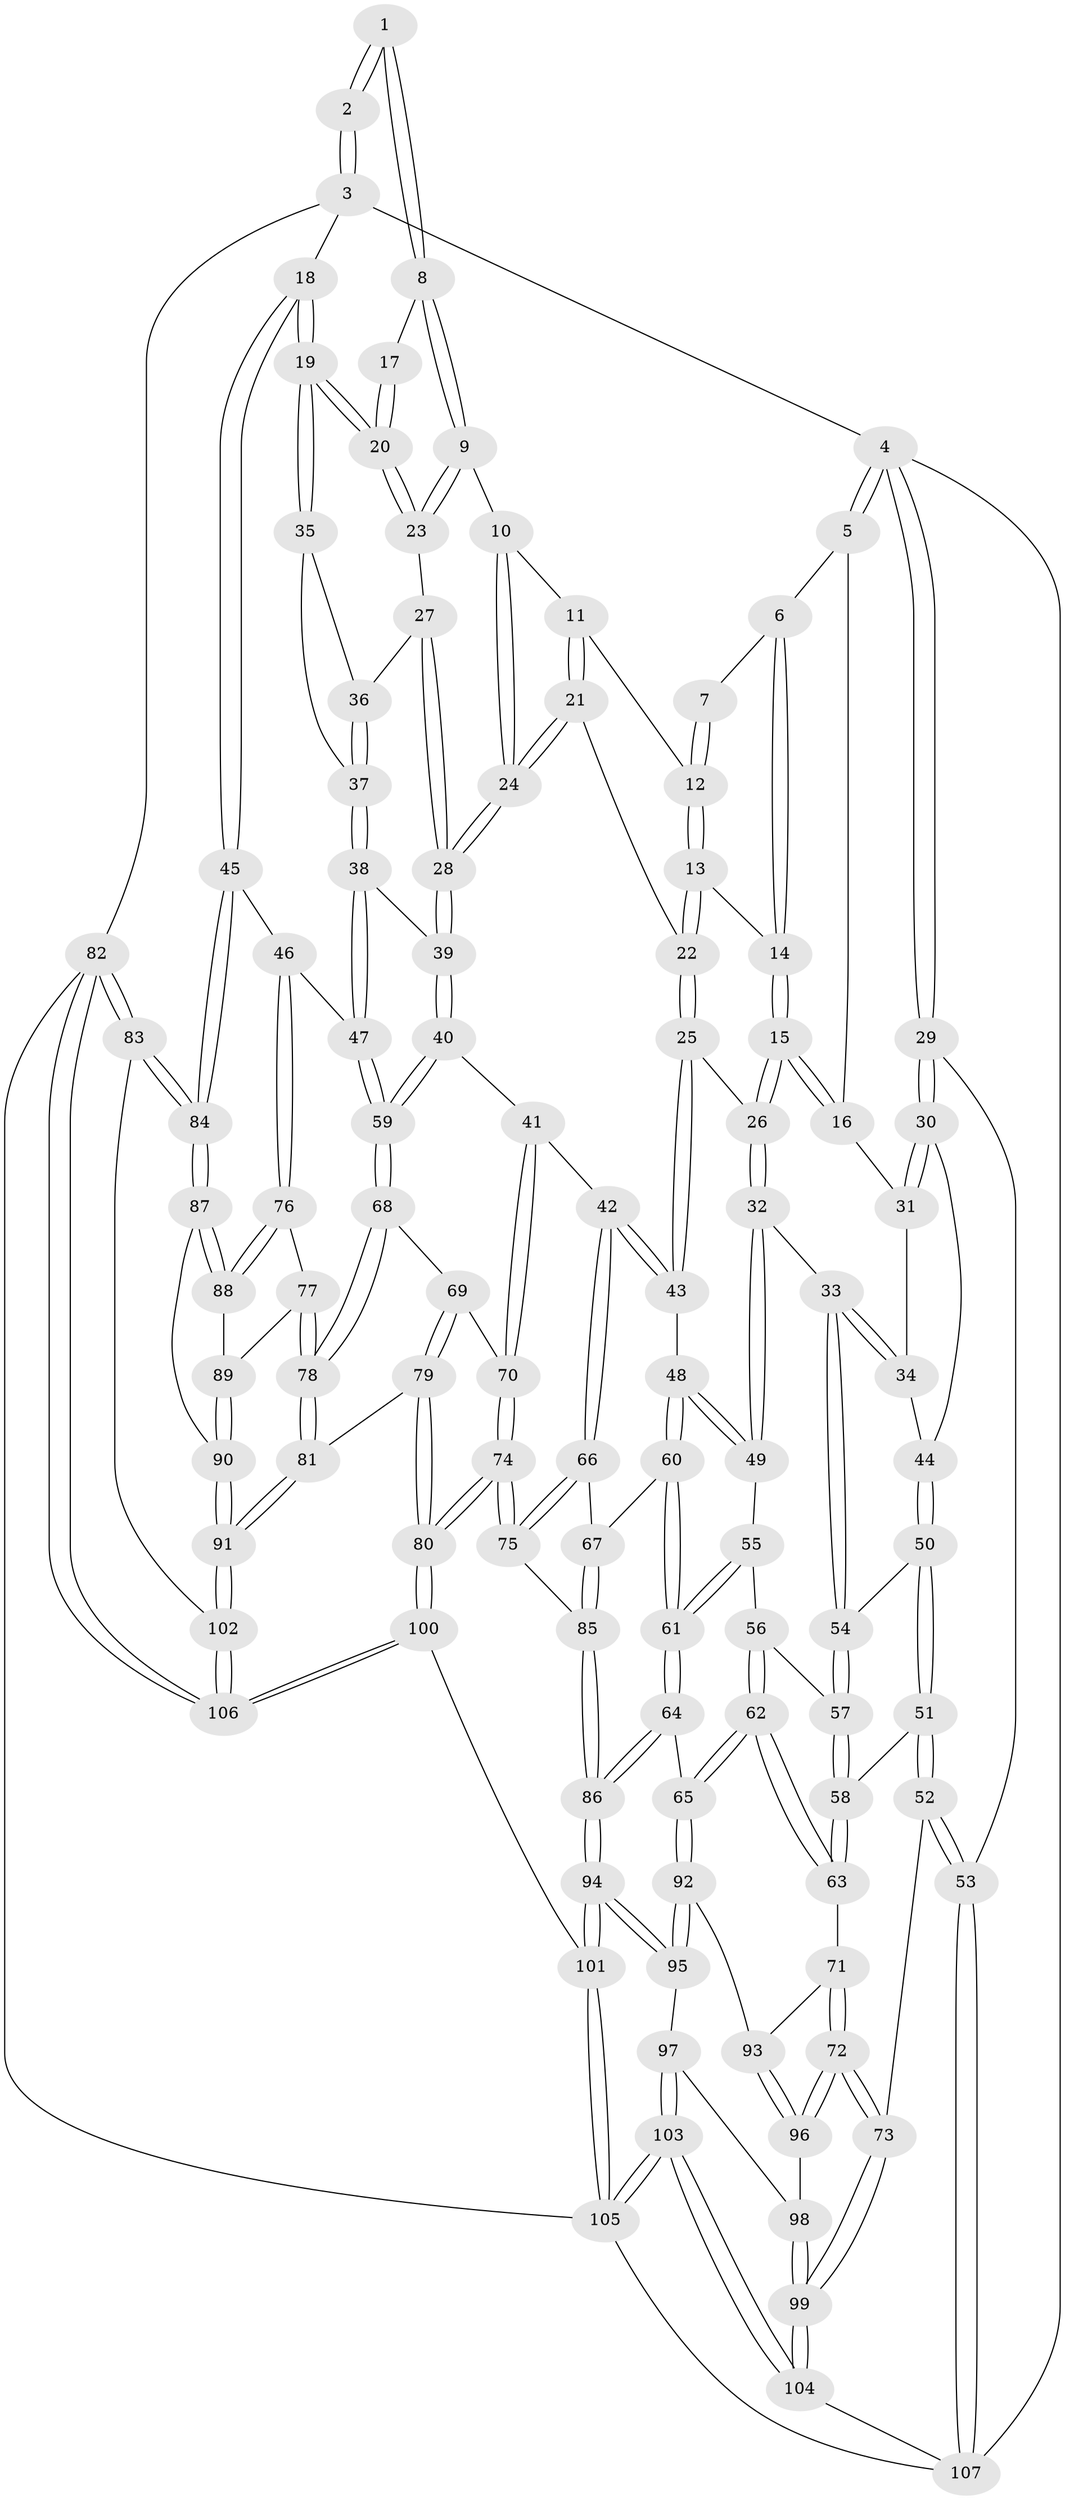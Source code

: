 // Generated by graph-tools (version 1.1) at 2025/16/03/09/25 04:16:47]
// undirected, 107 vertices, 264 edges
graph export_dot {
graph [start="1"]
  node [color=gray90,style=filled];
  1 [pos="+0.8753241535759233+0"];
  2 [pos="+1+0"];
  3 [pos="+1+0"];
  4 [pos="+0+0"];
  5 [pos="+0.2088595446331214+0"];
  6 [pos="+0.38569950239885964+0"];
  7 [pos="+0.5635129920521298+0"];
  8 [pos="+0.7972484430263336+0.12817102818352177"];
  9 [pos="+0.7842147036925101+0.15651223350682644"];
  10 [pos="+0.7565385025358017+0.15417910503440688"];
  11 [pos="+0.6590767746832892+0.1109803022328669"];
  12 [pos="+0.5710479349149694+0"];
  13 [pos="+0.5051767643867286+0.17980659550355085"];
  14 [pos="+0.41582967950710775+0.11441210029964367"];
  15 [pos="+0.344233968056628+0.22019564327281796"];
  16 [pos="+0.20054589833954536+0.13572918268544976"];
  17 [pos="+0.8780239401001619+0.10291189019399856"];
  18 [pos="+1+0.259574158951877"];
  19 [pos="+1+0.25824182380334854"];
  20 [pos="+1+0.2544767377074239"];
  21 [pos="+0.560562468054089+0.2530473790467779"];
  22 [pos="+0.5293673615653957+0.25152932303628406"];
  23 [pos="+0.8152262790373075+0.19608402850084294"];
  24 [pos="+0.6393061051669953+0.31312736965432114"];
  25 [pos="+0.5028840666337758+0.2670256677757356"];
  26 [pos="+0.39686901332571584+0.30362570888608587"];
  27 [pos="+0.7880252650015344+0.2824302375325796"];
  28 [pos="+0.680064574820991+0.36943982075657134"];
  29 [pos="+0+0.25838727885695517"];
  30 [pos="+0+0.2709480309869982"];
  31 [pos="+0.1722262514042041+0.17407474789566915"];
  32 [pos="+0.3687928222232831+0.36559268809452455"];
  33 [pos="+0.3010233342997957+0.38288080329798707"];
  34 [pos="+0.2016622560109289+0.3117942101436917"];
  35 [pos="+0.9417681601402873+0.32717433638239835"];
  36 [pos="+0.8023396569281728+0.29371837938402473"];
  37 [pos="+0.8531456202395392+0.3736822675093308"];
  38 [pos="+0.8092233037517195+0.4379067131594837"];
  39 [pos="+0.6843401012078746+0.41028593500880745"];
  40 [pos="+0.6453799243189604+0.4713788408112313"];
  41 [pos="+0.638259897223174+0.4772090782320587"];
  42 [pos="+0.5877473813391118+0.4953326101109093"];
  43 [pos="+0.5468592121017989+0.4820553712273811"];
  44 [pos="+0.1014034242618628+0.39034193985616017"];
  45 [pos="+1+0.35870246580628307"];
  46 [pos="+0.9374647139922326+0.5094216919529685"];
  47 [pos="+0.8431264621473754+0.4736071451150983"];
  48 [pos="+0.4998659904334756+0.47768823351275486"];
  49 [pos="+0.412042047355558+0.439834818360564"];
  50 [pos="+0.11751703153640325+0.4394027857576969"];
  51 [pos="+0.11287486141325583+0.45682190345743756"];
  52 [pos="+0+0.667450427964238"];
  53 [pos="+0+0.6704112237545421"];
  54 [pos="+0.26418507931556307+0.42650336381561366"];
  55 [pos="+0.398946732823147+0.469575640565166"];
  56 [pos="+0.2978509811681456+0.5343513864558502"];
  57 [pos="+0.257670946631611+0.505448624189793"];
  58 [pos="+0.2018476664758846+0.548869115802612"];
  59 [pos="+0.7784881783244975+0.5777584923929237"];
  60 [pos="+0.4376184700210833+0.6030866787568854"];
  61 [pos="+0.3792419676844875+0.6225346389174198"];
  62 [pos="+0.3385233589121916+0.6229476005188214"];
  63 [pos="+0.18936999249761322+0.6130505810708736"];
  64 [pos="+0.37914254381201906+0.6226393397570307"];
  65 [pos="+0.3395877628675487+0.6236254399150615"];
  66 [pos="+0.5609314055708556+0.5869356858352304"];
  67 [pos="+0.4769940298878292+0.6101069836214018"];
  68 [pos="+0.7823217028969134+0.5937191947197407"];
  69 [pos="+0.7514957823841286+0.6121399960450356"];
  70 [pos="+0.6782732297050601+0.603913628397925"];
  71 [pos="+0.18131032511992373+0.6210405374250696"];
  72 [pos="+0+0.6847200212499188"];
  73 [pos="+0+0.680444619088254"];
  74 [pos="+0.6399256038479794+0.7592175980093263"];
  75 [pos="+0.5975745911327259+0.7485917430828685"];
  76 [pos="+0.9102234478592888+0.6030112633429154"];
  77 [pos="+0.9026521243818395+0.6096041743868181"];
  78 [pos="+0.8477517921702704+0.6438177709867657"];
  79 [pos="+0.6773392959922457+0.7720827115761356"];
  80 [pos="+0.6661211245963751+0.774631878948788"];
  81 [pos="+0.8164136548499891+0.765596507155139"];
  82 [pos="+1+1"];
  83 [pos="+1+0.9428256849752896"];
  84 [pos="+1+0.7340720521257998"];
  85 [pos="+0.5279353186070889+0.7651656341240772"];
  86 [pos="+0.46543253049516137+0.7900319568129134"];
  87 [pos="+1+0.7299218104405772"];
  88 [pos="+1+0.6785851202627236"];
  89 [pos="+0.9340648768545979+0.6939891377758439"];
  90 [pos="+0.9178542901839758+0.7898636502081994"];
  91 [pos="+0.8738324191452126+0.8107986106178355"];
  92 [pos="+0.27545891552807156+0.7456776367365298"];
  93 [pos="+0.24880468820768897+0.724292344754651"];
  94 [pos="+0.4197376173716743+0.8475096096134923"];
  95 [pos="+0.2865015248928352+0.8001092291986958"];
  96 [pos="+0.07633541701290628+0.7371862401254954"];
  97 [pos="+0.24713220387466428+0.8214011768152826"];
  98 [pos="+0.1581630198619591+0.8088638248667445"];
  99 [pos="+0.1132642974281431+0.942746720928473"];
  100 [pos="+0.6727897065182091+1"];
  101 [pos="+0.4417549102639968+1"];
  102 [pos="+0.8779998971903576+0.83823267869549"];
  103 [pos="+0.1868037699651221+1"];
  104 [pos="+0.11479918006877407+0.961884950775489"];
  105 [pos="+0.25175736310802155+1"];
  106 [pos="+0.9013583296664407+1"];
  107 [pos="+0+0.865367443223114"];
  1 -- 2;
  1 -- 2;
  1 -- 8;
  1 -- 8;
  2 -- 3;
  2 -- 3;
  3 -- 4;
  3 -- 18;
  3 -- 82;
  4 -- 5;
  4 -- 5;
  4 -- 29;
  4 -- 29;
  4 -- 107;
  5 -- 6;
  5 -- 16;
  6 -- 7;
  6 -- 14;
  6 -- 14;
  7 -- 12;
  7 -- 12;
  8 -- 9;
  8 -- 9;
  8 -- 17;
  9 -- 10;
  9 -- 23;
  9 -- 23;
  10 -- 11;
  10 -- 24;
  10 -- 24;
  11 -- 12;
  11 -- 21;
  11 -- 21;
  12 -- 13;
  12 -- 13;
  13 -- 14;
  13 -- 22;
  13 -- 22;
  14 -- 15;
  14 -- 15;
  15 -- 16;
  15 -- 16;
  15 -- 26;
  15 -- 26;
  16 -- 31;
  17 -- 20;
  17 -- 20;
  18 -- 19;
  18 -- 19;
  18 -- 45;
  18 -- 45;
  19 -- 20;
  19 -- 20;
  19 -- 35;
  19 -- 35;
  20 -- 23;
  20 -- 23;
  21 -- 22;
  21 -- 24;
  21 -- 24;
  22 -- 25;
  22 -- 25;
  23 -- 27;
  24 -- 28;
  24 -- 28;
  25 -- 26;
  25 -- 43;
  25 -- 43;
  26 -- 32;
  26 -- 32;
  27 -- 28;
  27 -- 28;
  27 -- 36;
  28 -- 39;
  28 -- 39;
  29 -- 30;
  29 -- 30;
  29 -- 53;
  30 -- 31;
  30 -- 31;
  30 -- 44;
  31 -- 34;
  32 -- 33;
  32 -- 49;
  32 -- 49;
  33 -- 34;
  33 -- 34;
  33 -- 54;
  33 -- 54;
  34 -- 44;
  35 -- 36;
  35 -- 37;
  36 -- 37;
  36 -- 37;
  37 -- 38;
  37 -- 38;
  38 -- 39;
  38 -- 47;
  38 -- 47;
  39 -- 40;
  39 -- 40;
  40 -- 41;
  40 -- 59;
  40 -- 59;
  41 -- 42;
  41 -- 70;
  41 -- 70;
  42 -- 43;
  42 -- 43;
  42 -- 66;
  42 -- 66;
  43 -- 48;
  44 -- 50;
  44 -- 50;
  45 -- 46;
  45 -- 84;
  45 -- 84;
  46 -- 47;
  46 -- 76;
  46 -- 76;
  47 -- 59;
  47 -- 59;
  48 -- 49;
  48 -- 49;
  48 -- 60;
  48 -- 60;
  49 -- 55;
  50 -- 51;
  50 -- 51;
  50 -- 54;
  51 -- 52;
  51 -- 52;
  51 -- 58;
  52 -- 53;
  52 -- 53;
  52 -- 73;
  53 -- 107;
  53 -- 107;
  54 -- 57;
  54 -- 57;
  55 -- 56;
  55 -- 61;
  55 -- 61;
  56 -- 57;
  56 -- 62;
  56 -- 62;
  57 -- 58;
  57 -- 58;
  58 -- 63;
  58 -- 63;
  59 -- 68;
  59 -- 68;
  60 -- 61;
  60 -- 61;
  60 -- 67;
  61 -- 64;
  61 -- 64;
  62 -- 63;
  62 -- 63;
  62 -- 65;
  62 -- 65;
  63 -- 71;
  64 -- 65;
  64 -- 86;
  64 -- 86;
  65 -- 92;
  65 -- 92;
  66 -- 67;
  66 -- 75;
  66 -- 75;
  67 -- 85;
  67 -- 85;
  68 -- 69;
  68 -- 78;
  68 -- 78;
  69 -- 70;
  69 -- 79;
  69 -- 79;
  70 -- 74;
  70 -- 74;
  71 -- 72;
  71 -- 72;
  71 -- 93;
  72 -- 73;
  72 -- 73;
  72 -- 96;
  72 -- 96;
  73 -- 99;
  73 -- 99;
  74 -- 75;
  74 -- 75;
  74 -- 80;
  74 -- 80;
  75 -- 85;
  76 -- 77;
  76 -- 88;
  76 -- 88;
  77 -- 78;
  77 -- 78;
  77 -- 89;
  78 -- 81;
  78 -- 81;
  79 -- 80;
  79 -- 80;
  79 -- 81;
  80 -- 100;
  80 -- 100;
  81 -- 91;
  81 -- 91;
  82 -- 83;
  82 -- 83;
  82 -- 106;
  82 -- 106;
  82 -- 105;
  83 -- 84;
  83 -- 84;
  83 -- 102;
  84 -- 87;
  84 -- 87;
  85 -- 86;
  85 -- 86;
  86 -- 94;
  86 -- 94;
  87 -- 88;
  87 -- 88;
  87 -- 90;
  88 -- 89;
  89 -- 90;
  89 -- 90;
  90 -- 91;
  90 -- 91;
  91 -- 102;
  91 -- 102;
  92 -- 93;
  92 -- 95;
  92 -- 95;
  93 -- 96;
  93 -- 96;
  94 -- 95;
  94 -- 95;
  94 -- 101;
  94 -- 101;
  95 -- 97;
  96 -- 98;
  97 -- 98;
  97 -- 103;
  97 -- 103;
  98 -- 99;
  98 -- 99;
  99 -- 104;
  99 -- 104;
  100 -- 101;
  100 -- 106;
  100 -- 106;
  101 -- 105;
  101 -- 105;
  102 -- 106;
  102 -- 106;
  103 -- 104;
  103 -- 104;
  103 -- 105;
  103 -- 105;
  104 -- 107;
  105 -- 107;
}
